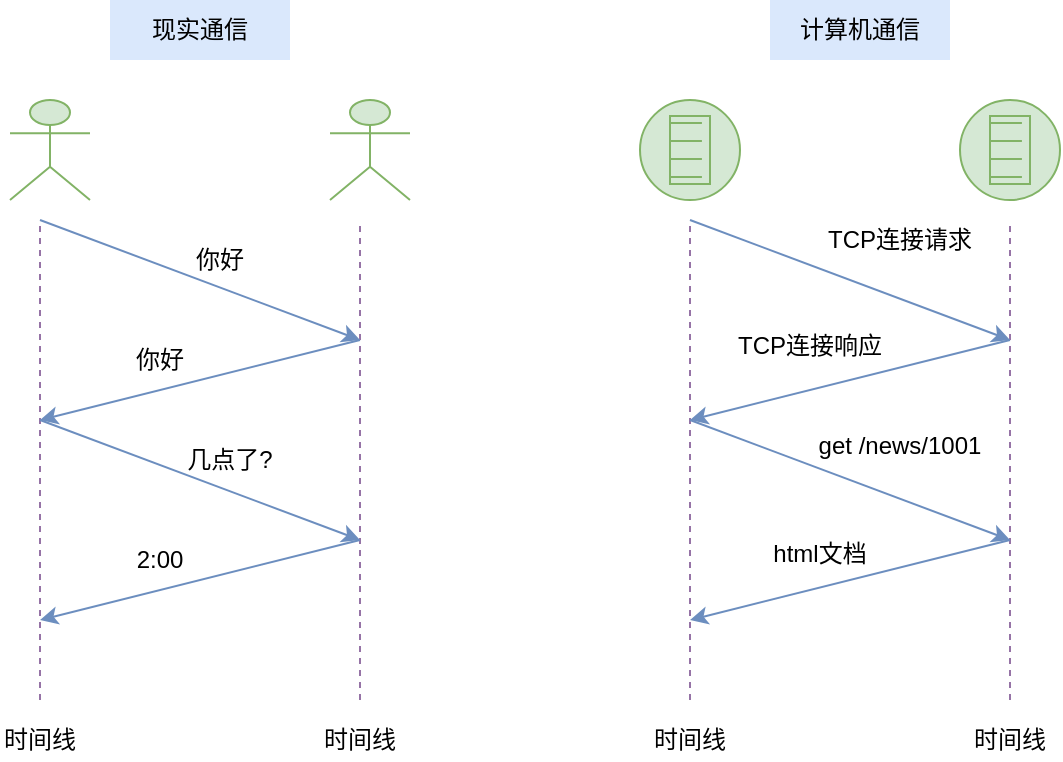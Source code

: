 <mxfile version="12.4.2" type="device" pages="1"><diagram id="5CfwLlrNgGMSusgn_dYQ" name="Page-1"><mxGraphModel dx="1773" dy="1615" grid="1" gridSize="10" guides="1" tooltips="1" connect="1" arrows="1" fold="1" page="1" pageScale="1" pageWidth="827" pageHeight="1169" math="0" shadow="0"><root><mxCell id="0"/><mxCell id="1" parent="0"/><mxCell id="VOQ_-FmQGL1i92TEejYK-1" value="" style="shape=umlActor;verticalLabelPosition=bottom;labelBackgroundColor=#ffffff;verticalAlign=top;html=1;outlineConnect=0;fillColor=#d5e8d4;strokeColor=#82b366;" vertex="1" parent="1"><mxGeometry x="-755" y="-580" width="40" height="50" as="geometry"/></mxCell><mxCell id="VOQ_-FmQGL1i92TEejYK-2" value="" style="shape=umlActor;verticalLabelPosition=bottom;labelBackgroundColor=#ffffff;verticalAlign=top;html=1;outlineConnect=0;fillColor=#d5e8d4;strokeColor=#82b366;" vertex="1" parent="1"><mxGeometry x="-595" y="-580" width="40" height="50" as="geometry"/></mxCell><mxCell id="VOQ_-FmQGL1i92TEejYK-3" value="" style="endArrow=none;dashed=1;html=1;fillColor=#e1d5e7;strokeColor=#9673a6;" edge="1" parent="1"><mxGeometry width="50" height="50" relative="1" as="geometry"><mxPoint x="-740" y="-280" as="sourcePoint"/><mxPoint x="-740" y="-520" as="targetPoint"/></mxGeometry></mxCell><mxCell id="VOQ_-FmQGL1i92TEejYK-4" value="" style="endArrow=none;dashed=1;html=1;fillColor=#e1d5e7;strokeColor=#9673a6;" edge="1" parent="1"><mxGeometry width="50" height="50" relative="1" as="geometry"><mxPoint x="-580" y="-280" as="sourcePoint"/><mxPoint x="-580" y="-520" as="targetPoint"/></mxGeometry></mxCell><mxCell id="VOQ_-FmQGL1i92TEejYK-5" value="" style="endArrow=classic;html=1;fillColor=#dae8fc;strokeColor=#6c8ebf;" edge="1" parent="1"><mxGeometry width="50" height="50" relative="1" as="geometry"><mxPoint x="-740" y="-520" as="sourcePoint"/><mxPoint x="-580" y="-460" as="targetPoint"/></mxGeometry></mxCell><mxCell id="VOQ_-FmQGL1i92TEejYK-6" value="你好" style="text;html=1;strokeColor=none;fillColor=none;align=center;verticalAlign=middle;whiteSpace=wrap;rounded=0;" vertex="1" parent="1"><mxGeometry x="-670" y="-510" width="40" height="20" as="geometry"/></mxCell><mxCell id="VOQ_-FmQGL1i92TEejYK-7" value="" style="endArrow=classic;html=1;fillColor=#dae8fc;strokeColor=#6c8ebf;" edge="1" parent="1"><mxGeometry width="50" height="50" relative="1" as="geometry"><mxPoint x="-580" y="-460" as="sourcePoint"/><mxPoint x="-740" y="-420" as="targetPoint"/></mxGeometry></mxCell><mxCell id="VOQ_-FmQGL1i92TEejYK-8" value="你好" style="text;html=1;strokeColor=none;fillColor=none;align=center;verticalAlign=middle;whiteSpace=wrap;rounded=0;" vertex="1" parent="1"><mxGeometry x="-700" y="-460" width="40" height="20" as="geometry"/></mxCell><mxCell id="VOQ_-FmQGL1i92TEejYK-9" value="" style="endArrow=classic;html=1;fillColor=#dae8fc;strokeColor=#6c8ebf;" edge="1" parent="1"><mxGeometry width="50" height="50" relative="1" as="geometry"><mxPoint x="-740" y="-420" as="sourcePoint"/><mxPoint x="-580" y="-360" as="targetPoint"/></mxGeometry></mxCell><mxCell id="VOQ_-FmQGL1i92TEejYK-10" value="几点了?" style="text;html=1;strokeColor=none;fillColor=none;align=center;verticalAlign=middle;whiteSpace=wrap;rounded=0;" vertex="1" parent="1"><mxGeometry x="-670" y="-410" width="50" height="20" as="geometry"/></mxCell><mxCell id="VOQ_-FmQGL1i92TEejYK-11" value="" style="endArrow=classic;html=1;fillColor=#dae8fc;strokeColor=#6c8ebf;" edge="1" parent="1"><mxGeometry width="50" height="50" relative="1" as="geometry"><mxPoint x="-580" y="-360" as="sourcePoint"/><mxPoint x="-740" y="-320" as="targetPoint"/></mxGeometry></mxCell><mxCell id="VOQ_-FmQGL1i92TEejYK-12" value="2:00" style="text;html=1;strokeColor=none;fillColor=none;align=center;verticalAlign=middle;whiteSpace=wrap;rounded=0;" vertex="1" parent="1"><mxGeometry x="-700" y="-360" width="40" height="20" as="geometry"/></mxCell><mxCell id="VOQ_-FmQGL1i92TEejYK-13" value="时间线" style="text;html=1;strokeColor=none;fillColor=none;align=center;verticalAlign=middle;whiteSpace=wrap;rounded=0;" vertex="1" parent="1"><mxGeometry x="-760" y="-270" width="40" height="20" as="geometry"/></mxCell><mxCell id="VOQ_-FmQGL1i92TEejYK-14" value="时间线" style="text;html=1;strokeColor=none;fillColor=none;align=center;verticalAlign=middle;whiteSpace=wrap;rounded=0;" vertex="1" parent="1"><mxGeometry x="-600" y="-270" width="40" height="20" as="geometry"/></mxCell><mxCell id="VOQ_-FmQGL1i92TEejYK-15" value="" style="endArrow=none;dashed=1;html=1;fillColor=#e1d5e7;strokeColor=#9673a6;" edge="1" parent="1"><mxGeometry width="50" height="50" relative="1" as="geometry"><mxPoint x="-415" y="-280" as="sourcePoint"/><mxPoint x="-415" y="-520" as="targetPoint"/></mxGeometry></mxCell><mxCell id="VOQ_-FmQGL1i92TEejYK-16" value="" style="endArrow=none;dashed=1;html=1;fillColor=#e1d5e7;strokeColor=#9673a6;" edge="1" parent="1"><mxGeometry width="50" height="50" relative="1" as="geometry"><mxPoint x="-255" y="-280" as="sourcePoint"/><mxPoint x="-255" y="-520" as="targetPoint"/></mxGeometry></mxCell><mxCell id="VOQ_-FmQGL1i92TEejYK-17" value="" style="endArrow=classic;html=1;fillColor=#dae8fc;strokeColor=#6c8ebf;" edge="1" parent="1"><mxGeometry width="50" height="50" relative="1" as="geometry"><mxPoint x="-415" y="-520" as="sourcePoint"/><mxPoint x="-255" y="-460" as="targetPoint"/></mxGeometry></mxCell><mxCell id="VOQ_-FmQGL1i92TEejYK-18" value="TCP连接请求" style="text;html=1;strokeColor=none;fillColor=none;align=center;verticalAlign=middle;whiteSpace=wrap;rounded=0;" vertex="1" parent="1"><mxGeometry x="-355" y="-520" width="90" height="20" as="geometry"/></mxCell><mxCell id="VOQ_-FmQGL1i92TEejYK-19" value="" style="endArrow=classic;html=1;fillColor=#dae8fc;strokeColor=#6c8ebf;" edge="1" parent="1"><mxGeometry width="50" height="50" relative="1" as="geometry"><mxPoint x="-255" y="-460" as="sourcePoint"/><mxPoint x="-415" y="-420" as="targetPoint"/></mxGeometry></mxCell><mxCell id="VOQ_-FmQGL1i92TEejYK-20" value="TCP连接响应" style="text;html=1;strokeColor=none;fillColor=none;align=center;verticalAlign=middle;whiteSpace=wrap;rounded=0;" vertex="1" parent="1"><mxGeometry x="-395" y="-467" width="80" height="20" as="geometry"/></mxCell><mxCell id="VOQ_-FmQGL1i92TEejYK-21" value="" style="endArrow=classic;html=1;fillColor=#dae8fc;strokeColor=#6c8ebf;" edge="1" parent="1"><mxGeometry width="50" height="50" relative="1" as="geometry"><mxPoint x="-415" y="-420" as="sourcePoint"/><mxPoint x="-255" y="-360" as="targetPoint"/></mxGeometry></mxCell><mxCell id="VOQ_-FmQGL1i92TEejYK-22" value="get /news/1001" style="text;html=1;strokeColor=none;fillColor=none;align=center;verticalAlign=middle;whiteSpace=wrap;rounded=0;" vertex="1" parent="1"><mxGeometry x="-355" y="-417" width="90" height="20" as="geometry"/></mxCell><mxCell id="VOQ_-FmQGL1i92TEejYK-23" value="" style="endArrow=classic;html=1;fillColor=#dae8fc;strokeColor=#6c8ebf;" edge="1" parent="1"><mxGeometry width="50" height="50" relative="1" as="geometry"><mxPoint x="-255" y="-360" as="sourcePoint"/><mxPoint x="-415" y="-320" as="targetPoint"/></mxGeometry></mxCell><mxCell id="VOQ_-FmQGL1i92TEejYK-24" value="html文档" style="text;html=1;strokeColor=none;fillColor=none;align=center;verticalAlign=middle;whiteSpace=wrap;rounded=0;" vertex="1" parent="1"><mxGeometry x="-375" y="-363" width="50" height="20" as="geometry"/></mxCell><mxCell id="VOQ_-FmQGL1i92TEejYK-25" value="时间线" style="text;html=1;strokeColor=none;fillColor=none;align=center;verticalAlign=middle;whiteSpace=wrap;rounded=0;" vertex="1" parent="1"><mxGeometry x="-435" y="-270" width="40" height="20" as="geometry"/></mxCell><mxCell id="VOQ_-FmQGL1i92TEejYK-26" value="时间线" style="text;html=1;strokeColor=none;fillColor=none;align=center;verticalAlign=middle;whiteSpace=wrap;rounded=0;" vertex="1" parent="1"><mxGeometry x="-275" y="-270" width="40" height="20" as="geometry"/></mxCell><mxCell id="VOQ_-FmQGL1i92TEejYK-27" value="现实通信" style="rounded=0;whiteSpace=wrap;html=1;fillColor=#dae8fc;strokeColor=none;" vertex="1" parent="1"><mxGeometry x="-705" y="-630" width="90" height="30" as="geometry"/></mxCell><mxCell id="VOQ_-FmQGL1i92TEejYK-28" value="计算机通信" style="rounded=0;whiteSpace=wrap;html=1;fillColor=#dae8fc;strokeColor=none;" vertex="1" parent="1"><mxGeometry x="-375" y="-630" width="90" height="30" as="geometry"/></mxCell><mxCell id="VOQ_-FmQGL1i92TEejYK-29" value="" style="shape=mxgraph.bpmn.shape;html=1;verticalLabelPosition=bottom;labelBackgroundColor=#ffffff;verticalAlign=top;align=center;perimeter=ellipsePerimeter;outlineConnect=0;outline=eventInt;symbol=conditional;fillColor=#d5e8d4;strokeColor=#82b366;" vertex="1" parent="1"><mxGeometry x="-280" y="-580" width="50" height="50" as="geometry"/></mxCell><mxCell id="VOQ_-FmQGL1i92TEejYK-30" value="" style="shape=mxgraph.bpmn.shape;html=1;verticalLabelPosition=bottom;labelBackgroundColor=#ffffff;verticalAlign=top;align=center;perimeter=ellipsePerimeter;outlineConnect=0;outline=eventInt;symbol=conditional;fillColor=#d5e8d4;strokeColor=#82b366;" vertex="1" parent="1"><mxGeometry x="-440" y="-580" width="50" height="50" as="geometry"/></mxCell></root></mxGraphModel></diagram></mxfile>